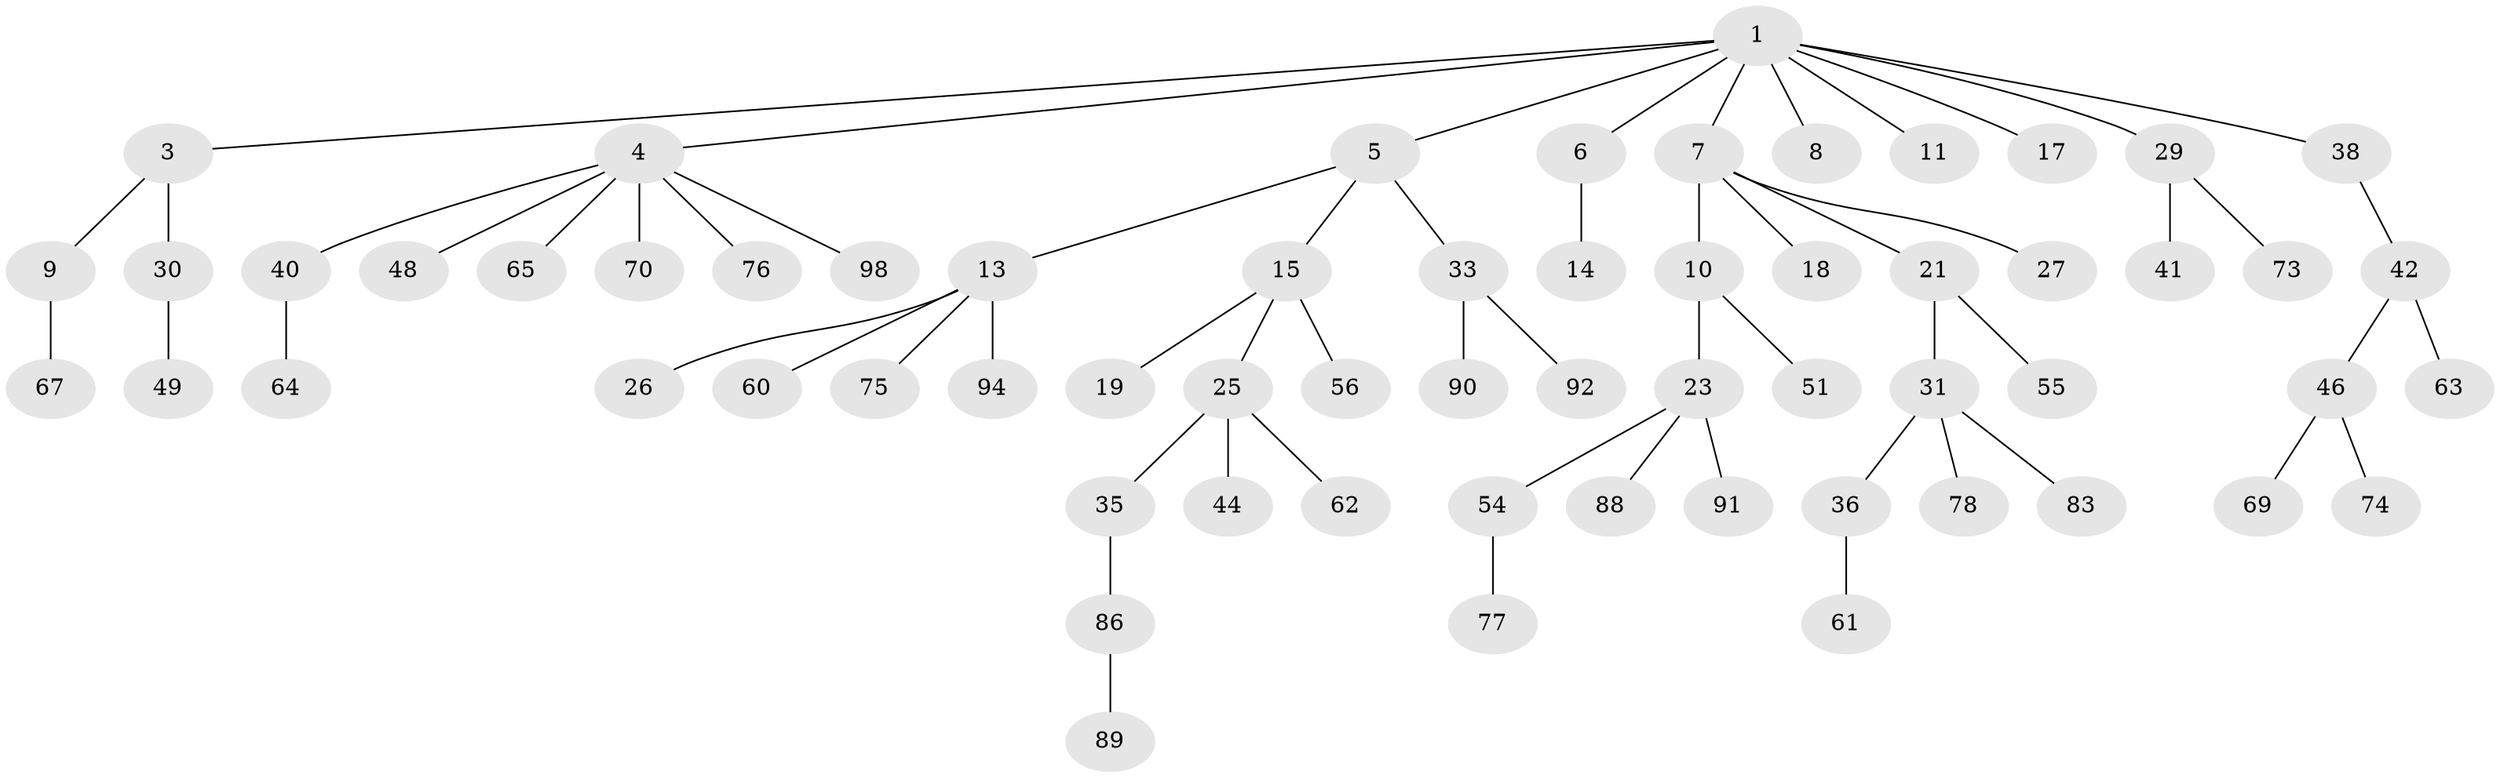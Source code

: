 // original degree distribution, {8: 0.01, 4: 0.06, 6: 0.01, 2: 0.26, 5: 0.02, 3: 0.17, 1: 0.47}
// Generated by graph-tools (version 1.1) at 2025/38/02/21/25 10:38:55]
// undirected, 63 vertices, 62 edges
graph export_dot {
graph [start="1"]
  node [color=gray90,style=filled];
  1 [super="+2"];
  3 [super="+34"];
  4 [super="+37"];
  5;
  6;
  7 [super="+22"];
  8 [super="+87"];
  9 [super="+45"];
  10 [super="+12"];
  11 [super="+24"];
  13 [super="+47"];
  14 [super="+28"];
  15 [super="+16"];
  17;
  18 [super="+95"];
  19 [super="+20"];
  21 [super="+82"];
  23 [super="+39"];
  25 [super="+79"];
  26;
  27 [super="+53"];
  29 [super="+52"];
  30 [super="+43"];
  31 [super="+32"];
  33 [super="+58"];
  35 [super="+72"];
  36 [super="+80"];
  38 [super="+50"];
  40 [super="+85"];
  41;
  42;
  44 [super="+57"];
  46;
  48;
  49;
  51;
  54 [super="+59"];
  55 [super="+68"];
  56;
  60 [super="+71"];
  61 [super="+66"];
  62 [super="+99"];
  63 [super="+93"];
  64;
  65;
  67 [super="+96"];
  69 [super="+81"];
  70;
  73;
  74 [super="+84"];
  75;
  76;
  77 [super="+97"];
  78 [super="+100"];
  83;
  86;
  88;
  89;
  90;
  91;
  92;
  94;
  98;
  1 -- 4;
  1 -- 5;
  1 -- 6;
  1 -- 7;
  1 -- 8;
  1 -- 29;
  1 -- 38;
  1 -- 3;
  1 -- 11;
  1 -- 17;
  3 -- 9;
  3 -- 30;
  4 -- 48;
  4 -- 65;
  4 -- 76;
  4 -- 98;
  4 -- 40;
  4 -- 70;
  5 -- 13;
  5 -- 15;
  5 -- 33;
  6 -- 14;
  7 -- 10;
  7 -- 18;
  7 -- 21;
  7 -- 27;
  9 -- 67;
  10 -- 51;
  10 -- 23;
  13 -- 26;
  13 -- 60;
  13 -- 75;
  13 -- 94;
  15 -- 25;
  15 -- 56;
  15 -- 19;
  21 -- 31;
  21 -- 55;
  23 -- 88;
  23 -- 91;
  23 -- 54;
  25 -- 35;
  25 -- 44;
  25 -- 62;
  29 -- 41;
  29 -- 73;
  30 -- 49;
  31 -- 36;
  31 -- 83;
  31 -- 78;
  33 -- 92;
  33 -- 90;
  35 -- 86;
  36 -- 61;
  38 -- 42;
  40 -- 64;
  42 -- 46;
  42 -- 63;
  46 -- 69;
  46 -- 74;
  54 -- 77;
  86 -- 89;
}
